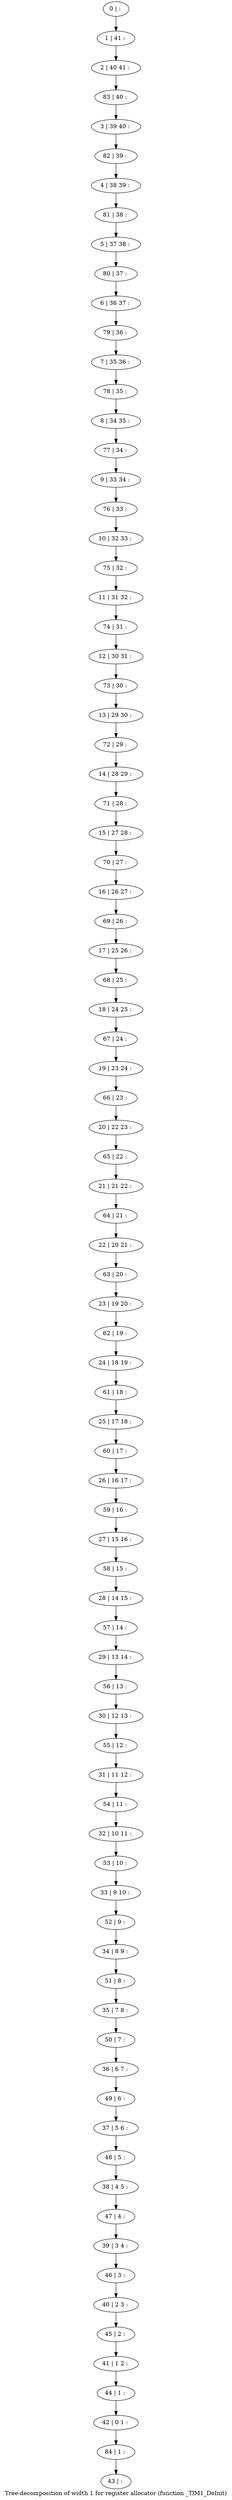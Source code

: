 digraph G {
graph [label="Tree-decomposition of width 1 for register allocator (function _TIM1_DeInit)"]
0[label="0 | : "];
1[label="1 | 41 : "];
2[label="2 | 40 41 : "];
3[label="3 | 39 40 : "];
4[label="4 | 38 39 : "];
5[label="5 | 37 38 : "];
6[label="6 | 36 37 : "];
7[label="7 | 35 36 : "];
8[label="8 | 34 35 : "];
9[label="9 | 33 34 : "];
10[label="10 | 32 33 : "];
11[label="11 | 31 32 : "];
12[label="12 | 30 31 : "];
13[label="13 | 29 30 : "];
14[label="14 | 28 29 : "];
15[label="15 | 27 28 : "];
16[label="16 | 26 27 : "];
17[label="17 | 25 26 : "];
18[label="18 | 24 25 : "];
19[label="19 | 23 24 : "];
20[label="20 | 22 23 : "];
21[label="21 | 21 22 : "];
22[label="22 | 20 21 : "];
23[label="23 | 19 20 : "];
24[label="24 | 18 19 : "];
25[label="25 | 17 18 : "];
26[label="26 | 16 17 : "];
27[label="27 | 15 16 : "];
28[label="28 | 14 15 : "];
29[label="29 | 13 14 : "];
30[label="30 | 12 13 : "];
31[label="31 | 11 12 : "];
32[label="32 | 10 11 : "];
33[label="33 | 9 10 : "];
34[label="34 | 8 9 : "];
35[label="35 | 7 8 : "];
36[label="36 | 6 7 : "];
37[label="37 | 5 6 : "];
38[label="38 | 4 5 : "];
39[label="39 | 3 4 : "];
40[label="40 | 2 3 : "];
41[label="41 | 1 2 : "];
42[label="42 | 0 1 : "];
43[label="43 | : "];
44[label="44 | 1 : "];
45[label="45 | 2 : "];
46[label="46 | 3 : "];
47[label="47 | 4 : "];
48[label="48 | 5 : "];
49[label="49 | 6 : "];
50[label="50 | 7 : "];
51[label="51 | 8 : "];
52[label="52 | 9 : "];
53[label="53 | 10 : "];
54[label="54 | 11 : "];
55[label="55 | 12 : "];
56[label="56 | 13 : "];
57[label="57 | 14 : "];
58[label="58 | 15 : "];
59[label="59 | 16 : "];
60[label="60 | 17 : "];
61[label="61 | 18 : "];
62[label="62 | 19 : "];
63[label="63 | 20 : "];
64[label="64 | 21 : "];
65[label="65 | 22 : "];
66[label="66 | 23 : "];
67[label="67 | 24 : "];
68[label="68 | 25 : "];
69[label="69 | 26 : "];
70[label="70 | 27 : "];
71[label="71 | 28 : "];
72[label="72 | 29 : "];
73[label="73 | 30 : "];
74[label="74 | 31 : "];
75[label="75 | 32 : "];
76[label="76 | 33 : "];
77[label="77 | 34 : "];
78[label="78 | 35 : "];
79[label="79 | 36 : "];
80[label="80 | 37 : "];
81[label="81 | 38 : "];
82[label="82 | 39 : "];
83[label="83 | 40 : "];
84[label="84 | 1 : "];
0->1 ;
1->2 ;
44->42 ;
41->44 ;
45->41 ;
40->45 ;
46->40 ;
39->46 ;
47->39 ;
38->47 ;
48->38 ;
37->48 ;
49->37 ;
36->49 ;
50->36 ;
35->50 ;
51->35 ;
34->51 ;
52->34 ;
33->52 ;
53->33 ;
32->53 ;
54->32 ;
31->54 ;
55->31 ;
30->55 ;
56->30 ;
29->56 ;
57->29 ;
28->57 ;
58->28 ;
27->58 ;
59->27 ;
26->59 ;
60->26 ;
25->60 ;
61->25 ;
24->61 ;
62->24 ;
23->62 ;
63->23 ;
22->63 ;
64->22 ;
21->64 ;
65->21 ;
20->65 ;
66->20 ;
19->66 ;
67->19 ;
18->67 ;
68->18 ;
17->68 ;
69->17 ;
16->69 ;
70->16 ;
15->70 ;
71->15 ;
14->71 ;
72->14 ;
13->72 ;
73->13 ;
12->73 ;
74->12 ;
11->74 ;
75->11 ;
10->75 ;
76->10 ;
9->76 ;
77->9 ;
8->77 ;
78->8 ;
7->78 ;
79->7 ;
6->79 ;
80->6 ;
5->80 ;
81->5 ;
4->81 ;
82->4 ;
3->82 ;
83->3 ;
2->83 ;
84->43 ;
42->84 ;
}
